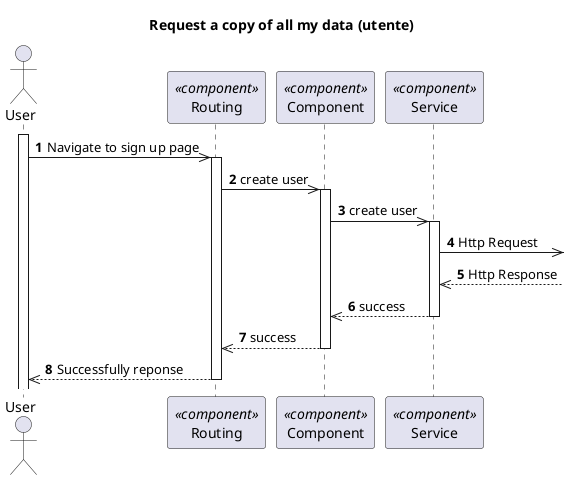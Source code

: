 @startuml Process View - Level 3

autonumber
skinparam packageStyle rect

title Request a copy of all my data (utente)

actor "User" as NU
participant "Routing" as routing <<component>>
participant "Component" as comp <<component>>
participant "Service" as service <<component>>

activate NU
NU->> routing : Navigate to sign up page
activate routing
routing ->> comp : create user

activate comp
comp ->> service : create user

activate service
service ->> : Http Request
service <<-- : Http Response

service -->> comp : success
deactivate service

comp -->> routing : success
deactivate comp

NU<<-- routing : Successfully reponse
deactivate routing

@enduml